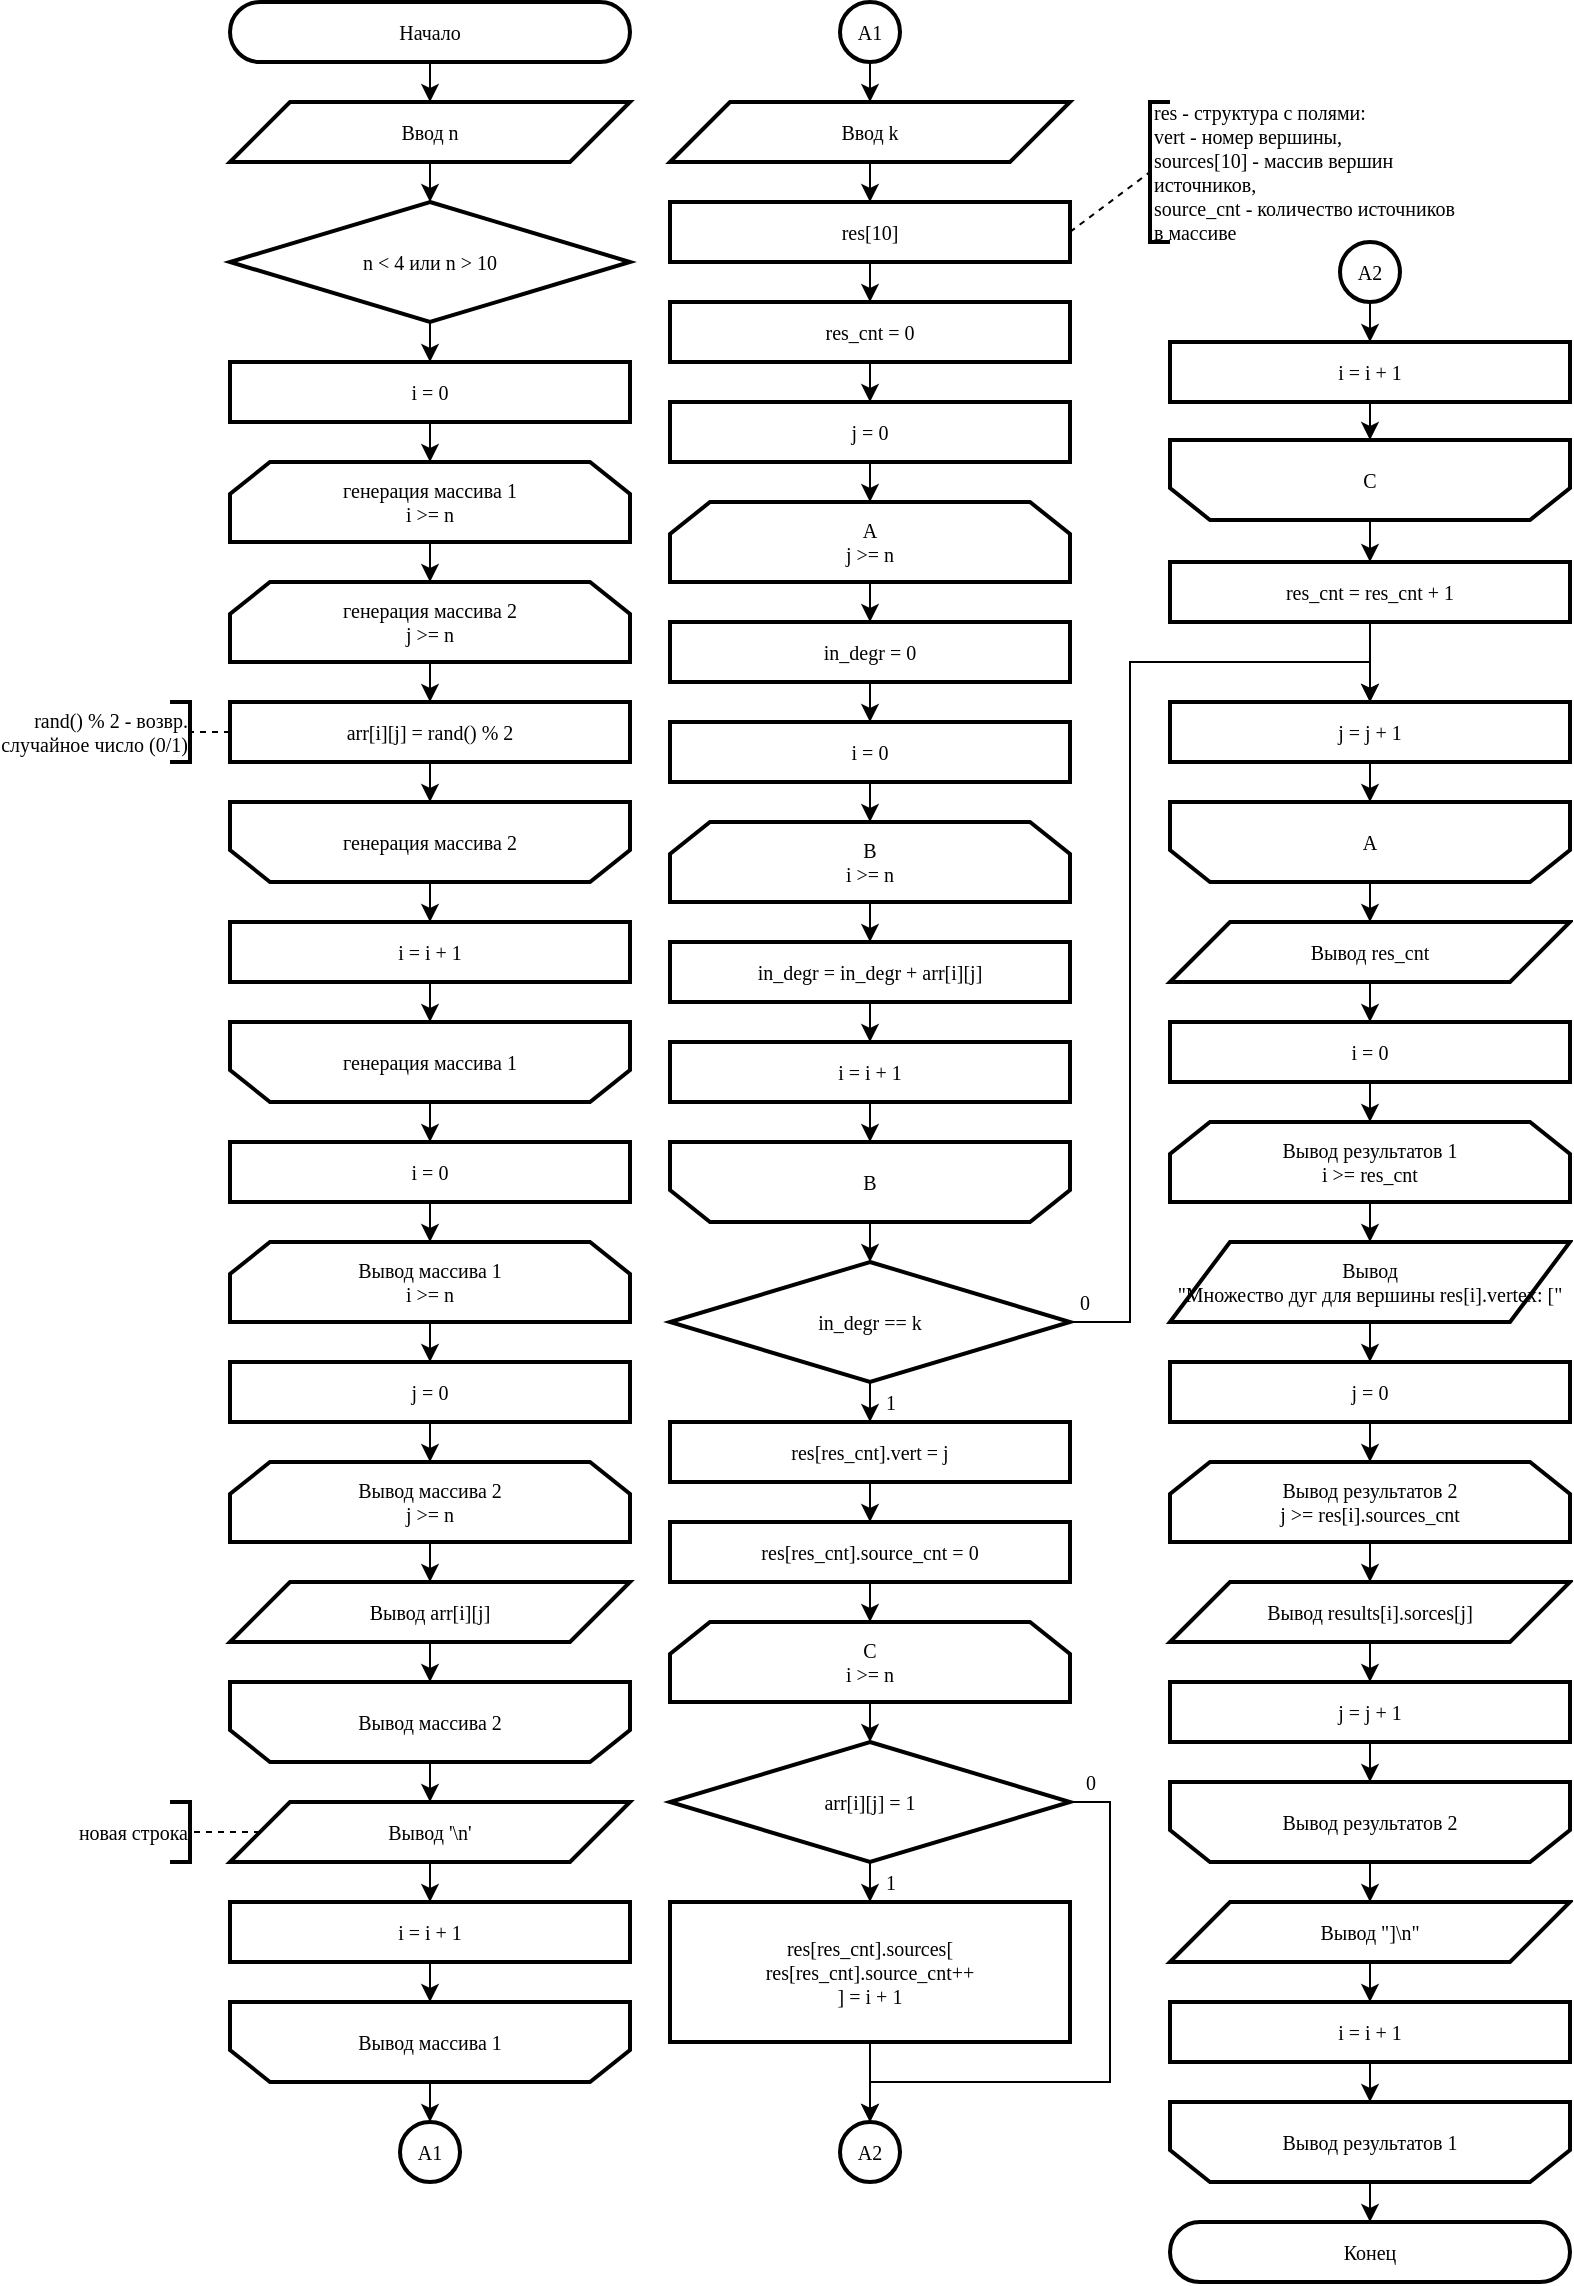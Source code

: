 <mxfile>
    <diagram id="PtYTKRtOxx6XsB6GWEYa" name="Page-1">
        <mxGraphModel dx="1102" dy="779" grid="1" gridSize="10" guides="1" tooltips="1" connect="1" arrows="1" fold="1" page="1" pageScale="1" pageWidth="827" pageHeight="1169" math="0" shadow="0">
            <root>
                <mxCell id="0"/>
                <mxCell id="1" parent="0"/>
                <mxCell id="13" style="edgeStyle=none;html=1;exitX=0.5;exitY=1;exitDx=0;exitDy=0;entryX=0.5;entryY=0;entryDx=0;entryDy=0;fontFamily=JetBrainsMono Nerd Font;fontSize=10;" parent="1" source="4" target="16" edge="1">
                    <mxGeometry relative="1" as="geometry">
                        <mxPoint x="250" y="64" as="targetPoint"/>
                    </mxGeometry>
                </mxCell>
                <mxCell id="4" value="Начало" style="rounded=1;whiteSpace=wrap;html=1;arcSize=50;container=0;strokeWidth=2;fontFamily=JetBrainsMono Nerd Font;fontSize=10;" parent="1" vertex="1">
                    <mxGeometry x="150" y="14" width="200" height="30" as="geometry"/>
                </mxCell>
                <mxCell id="5" value="Конец" style="rounded=1;whiteSpace=wrap;html=1;arcSize=50;container=0;strokeWidth=2;fontFamily=JetBrainsMono Nerd Font;fontSize=10;" parent="1" vertex="1">
                    <mxGeometry x="620" y="1124" width="200" height="30" as="geometry"/>
                </mxCell>
                <mxCell id="20" style="edgeStyle=none;html=1;exitX=0.5;exitY=1;exitDx=0;exitDy=0;entryX=0.5;entryY=0;entryDx=0;entryDy=0;fontFamily=JetBrainsMono Nerd Font;fontSize=10;" parent="1" source="16" target="19" edge="1">
                    <mxGeometry relative="1" as="geometry"/>
                </mxCell>
                <mxCell id="16" value="Ввод n" style="shape=parallelogram;perimeter=parallelogramPerimeter;whiteSpace=wrap;html=1;fixedSize=1;size=30;container=0;strokeWidth=2;fontFamily=JetBrainsMono Nerd Font;fontSize=10;" parent="1" vertex="1">
                    <mxGeometry x="150.0" y="64" width="200" height="30" as="geometry"/>
                </mxCell>
                <mxCell id="24" style="edgeStyle=none;html=1;exitX=0.5;exitY=1;exitDx=0;exitDy=0;entryX=0.5;entryY=0;entryDx=0;entryDy=0;fontFamily=JetBrainsMono Nerd Font;fontSize=10;" parent="1" source="19" target="23" edge="1">
                    <mxGeometry relative="1" as="geometry"/>
                </mxCell>
                <mxCell id="19" value="n &amp;lt; 4 или n &amp;gt; 10" style="rhombus;whiteSpace=wrap;html=1;strokeWidth=2;fontFamily=JetBrainsMono Nerd Font;fontSize=10;" parent="1" vertex="1">
                    <mxGeometry x="150" y="114" width="200" height="60" as="geometry"/>
                </mxCell>
                <mxCell id="30" style="edgeStyle=none;html=1;exitX=0.5;exitY=1;exitDx=0;exitDy=0;entryX=0.5;entryY=0;entryDx=0;entryDy=0;fontFamily=JetBrainsMono Nerd Font;fontSize=10;" parent="1" source="21" target="28" edge="1">
                    <mxGeometry relative="1" as="geometry"/>
                </mxCell>
                <mxCell id="21" value="генерация массива 1&lt;br&gt;i &amp;gt;= n" style="shape=loopLimit;whiteSpace=wrap;html=1;fontFamily=JetBrainsMono Nerd Font;strokeWidth=2;size=20;fontSize=10;" parent="1" vertex="1">
                    <mxGeometry x="150" y="244" width="200" height="40" as="geometry"/>
                </mxCell>
                <mxCell id="58" style="edgeStyle=none;html=1;exitX=0.5;exitY=0;exitDx=0;exitDy=0;entryX=0.5;entryY=0;entryDx=0;entryDy=0;fontFamily=JetBrainsMono Nerd Font;fontSize=10;" parent="1" source="22" target="42" edge="1">
                    <mxGeometry relative="1" as="geometry"/>
                </mxCell>
                <mxCell id="22" value="генерация массива 1" style="shape=loopLimit;whiteSpace=wrap;html=1;fontFamily=JetBrainsMono Nerd Font;strokeWidth=2;size=20;direction=west;fontSize=10;" parent="1" vertex="1">
                    <mxGeometry x="150" y="524" width="200" height="40" as="geometry"/>
                </mxCell>
                <mxCell id="25" style="edgeStyle=none;html=1;exitX=0.5;exitY=1;exitDx=0;exitDy=0;entryX=0.5;entryY=0;entryDx=0;entryDy=0;fontFamily=JetBrainsMono Nerd Font;fontSize=10;" parent="1" source="23" target="21" edge="1">
                    <mxGeometry relative="1" as="geometry"/>
                </mxCell>
                <mxCell id="23" value="i = 0" style="rounded=0;whiteSpace=wrap;html=1;strokeWidth=2;fontFamily=JetBrainsMono Nerd Font;fontSize=10;" parent="1" vertex="1">
                    <mxGeometry x="150" y="194" width="200" height="30" as="geometry"/>
                </mxCell>
                <mxCell id="27" style="edgeStyle=none;html=1;exitX=0.5;exitY=1;exitDx=0;exitDy=0;entryX=0.5;entryY=1;entryDx=0;entryDy=0;fontFamily=JetBrainsMono Nerd Font;fontSize=10;" parent="1" source="26" target="22" edge="1">
                    <mxGeometry relative="1" as="geometry"/>
                </mxCell>
                <mxCell id="26" value="i = i + 1" style="rounded=0;whiteSpace=wrap;html=1;strokeWidth=2;fontFamily=JetBrainsMono Nerd Font;fontSize=10;" parent="1" vertex="1">
                    <mxGeometry x="150" y="474" width="200" height="30" as="geometry"/>
                </mxCell>
                <mxCell id="36" style="edgeStyle=none;html=1;exitX=0.5;exitY=1;exitDx=0;exitDy=0;entryX=0.5;entryY=0;entryDx=0;entryDy=0;fontFamily=JetBrainsMono Nerd Font;fontSize=10;" parent="1" source="28" target="33" edge="1">
                    <mxGeometry relative="1" as="geometry"/>
                </mxCell>
                <mxCell id="28" value="генерация массива 2&lt;br&gt;j &amp;gt;= n" style="shape=loopLimit;whiteSpace=wrap;html=1;fontFamily=JetBrainsMono Nerd Font;strokeWidth=2;size=20;fontSize=10;" parent="1" vertex="1">
                    <mxGeometry x="150" y="304" width="200" height="40" as="geometry"/>
                </mxCell>
                <mxCell id="31" style="edgeStyle=none;html=1;exitX=0.5;exitY=0;exitDx=0;exitDy=0;entryX=0.5;entryY=0;entryDx=0;entryDy=0;fontFamily=JetBrainsMono Nerd Font;fontSize=10;" parent="1" source="29" target="26" edge="1">
                    <mxGeometry relative="1" as="geometry"/>
                </mxCell>
                <mxCell id="29" value="генерация массива 2" style="shape=loopLimit;whiteSpace=wrap;html=1;fontFamily=JetBrainsMono Nerd Font;strokeWidth=2;size=20;direction=west;fontSize=10;" parent="1" vertex="1">
                    <mxGeometry x="150" y="414" width="200" height="40" as="geometry"/>
                </mxCell>
                <mxCell id="37" style="edgeStyle=none;html=1;exitX=0.5;exitY=1;exitDx=0;exitDy=0;entryX=0.5;entryY=1;entryDx=0;entryDy=0;fontFamily=JetBrainsMono Nerd Font;fontSize=10;" parent="1" source="33" target="29" edge="1">
                    <mxGeometry relative="1" as="geometry"/>
                </mxCell>
                <mxCell id="33" value="arr[i][j] = rand() % 2" style="rounded=0;whiteSpace=wrap;html=1;strokeWidth=2;fontFamily=JetBrainsMono Nerd Font;fontSize=10;" parent="1" vertex="1">
                    <mxGeometry x="150" y="364" width="200" height="30" as="geometry"/>
                </mxCell>
                <mxCell id="34" value="rand() % 2 - возвр.&lt;br style=&quot;font-size: 10px;&quot;&gt;случайное число (0/1)" style="strokeWidth=2;html=1;shape=mxgraph.flowchart.annotation_1;align=right;pointerEvents=1;fontFamily=JetBrainsMono Nerd Font;fontSize=10;direction=west;" parent="1" vertex="1">
                    <mxGeometry x="120" y="364" width="10" height="30" as="geometry"/>
                </mxCell>
                <mxCell id="35" style="edgeStyle=none;html=1;exitX=0;exitY=0.5;exitDx=0;exitDy=0;entryX=0;entryY=0.5;entryDx=0;entryDy=0;entryPerimeter=0;fontFamily=JetBrainsMono Nerd Font;endArrow=none;endFill=0;dashed=1;fontSize=10;" parent="1" source="33" target="34" edge="1">
                    <mxGeometry relative="1" as="geometry">
                        <mxPoint x="380" y="379" as="sourcePoint"/>
                    </mxGeometry>
                </mxCell>
                <mxCell id="136" style="edgeStyle=orthogonalEdgeStyle;rounded=0;html=1;exitX=0.5;exitY=1;exitDx=0;exitDy=0;entryX=0.5;entryY=0;entryDx=0;entryDy=0;fontFamily=JetBrainsMono Nerd Font;fontSize=10;" parent="1" source="39" target="135" edge="1">
                    <mxGeometry relative="1" as="geometry"/>
                </mxCell>
                <mxCell id="39" value="Вывод массива 1&lt;br&gt;i &amp;gt;= n" style="shape=loopLimit;whiteSpace=wrap;html=1;fontFamily=JetBrainsMono Nerd Font;strokeWidth=2;size=20;fontSize=10;" parent="1" vertex="1">
                    <mxGeometry x="150" y="634" width="200" height="40" as="geometry"/>
                </mxCell>
                <mxCell id="60" style="edgeStyle=none;html=1;exitX=0.5;exitY=0;exitDx=0;exitDy=0;entryX=0.5;entryY=0;entryDx=0;entryDy=0;fontFamily=JetBrainsMono Nerd Font;fontSize=10;" parent="1" source="40" target="59" edge="1">
                    <mxGeometry relative="1" as="geometry"/>
                </mxCell>
                <mxCell id="40" value="Вывод массива 1" style="shape=loopLimit;whiteSpace=wrap;html=1;fontFamily=JetBrainsMono Nerd Font;strokeWidth=2;size=20;direction=west;fontSize=10;" parent="1" vertex="1">
                    <mxGeometry x="150" y="1014" width="200" height="40" as="geometry"/>
                </mxCell>
                <mxCell id="41" style="edgeStyle=none;html=1;exitX=0.5;exitY=1;exitDx=0;exitDy=0;entryX=0.5;entryY=0;entryDx=0;entryDy=0;fontFamily=JetBrainsMono Nerd Font;fontSize=10;" parent="1" source="42" target="39" edge="1">
                    <mxGeometry relative="1" as="geometry"/>
                </mxCell>
                <mxCell id="42" value="i = 0" style="rounded=0;whiteSpace=wrap;html=1;strokeWidth=2;fontFamily=JetBrainsMono Nerd Font;fontSize=10;" parent="1" vertex="1">
                    <mxGeometry x="150" y="584" width="200" height="30" as="geometry"/>
                </mxCell>
                <mxCell id="43" style="edgeStyle=none;html=1;exitX=0.5;exitY=1;exitDx=0;exitDy=0;entryX=0.5;entryY=1;entryDx=0;entryDy=0;fontFamily=JetBrainsMono Nerd Font;fontSize=10;" parent="1" source="44" target="40" edge="1">
                    <mxGeometry relative="1" as="geometry"/>
                </mxCell>
                <mxCell id="44" value="i = i + 1" style="rounded=0;whiteSpace=wrap;html=1;strokeWidth=2;fontFamily=JetBrainsMono Nerd Font;fontSize=10;" parent="1" vertex="1">
                    <mxGeometry x="150" y="964" width="200" height="30" as="geometry"/>
                </mxCell>
                <mxCell id="45" style="edgeStyle=none;html=1;exitX=0.5;exitY=1;exitDx=0;exitDy=0;entryX=0.5;entryY=0;entryDx=0;entryDy=0;fontFamily=JetBrainsMono Nerd Font;fontSize=10;" parent="1" source="46" target="51" edge="1">
                    <mxGeometry relative="1" as="geometry">
                        <mxPoint x="250" y="808" as="targetPoint"/>
                    </mxGeometry>
                </mxCell>
                <mxCell id="46" value="Вывод массива 2&lt;br&gt;j &amp;gt;= n" style="shape=loopLimit;whiteSpace=wrap;html=1;fontFamily=JetBrainsMono Nerd Font;strokeWidth=2;size=20;fontSize=10;" parent="1" vertex="1">
                    <mxGeometry x="150" y="744" width="200" height="40" as="geometry"/>
                </mxCell>
                <mxCell id="54" style="edgeStyle=none;html=1;exitX=0.5;exitY=0;exitDx=0;exitDy=0;entryX=0.5;entryY=0;entryDx=0;entryDy=0;fontFamily=JetBrainsMono Nerd Font;fontSize=10;" parent="1" source="48" target="52" edge="1">
                    <mxGeometry relative="1" as="geometry"/>
                </mxCell>
                <mxCell id="48" value="Вывод массива 2" style="shape=loopLimit;whiteSpace=wrap;html=1;fontFamily=JetBrainsMono Nerd Font;strokeWidth=2;size=20;direction=west;fontSize=10;" parent="1" vertex="1">
                    <mxGeometry x="150" y="854" width="200" height="40" as="geometry"/>
                </mxCell>
                <mxCell id="49" style="edgeStyle=none;html=1;exitX=0.5;exitY=1;exitDx=0;exitDy=0;entryX=0.5;entryY=1;entryDx=0;entryDy=0;fontFamily=JetBrainsMono Nerd Font;fontSize=10;" parent="1" source="51" target="48" edge="1">
                    <mxGeometry relative="1" as="geometry">
                        <mxPoint x="250" y="838" as="sourcePoint"/>
                    </mxGeometry>
                </mxCell>
                <mxCell id="51" value="Вывод arr[i][j]" style="shape=parallelogram;perimeter=parallelogramPerimeter;whiteSpace=wrap;html=1;fixedSize=1;size=30;container=0;strokeWidth=2;fontFamily=JetBrainsMono Nerd Font;fontSize=10;" parent="1" vertex="1">
                    <mxGeometry x="150.0" y="804" width="200" height="30" as="geometry"/>
                </mxCell>
                <mxCell id="55" style="edgeStyle=none;html=1;exitX=0.5;exitY=1;exitDx=0;exitDy=0;entryX=0.5;entryY=0;entryDx=0;entryDy=0;fontFamily=JetBrainsMono Nerd Font;fontSize=10;" parent="1" source="52" target="44" edge="1">
                    <mxGeometry relative="1" as="geometry"/>
                </mxCell>
                <mxCell id="52" value="Вывод &#39;\n&#39;" style="shape=parallelogram;perimeter=parallelogramPerimeter;whiteSpace=wrap;html=1;fixedSize=1;size=30;container=0;strokeWidth=2;fontFamily=JetBrainsMono Nerd Font;fontSize=10;" parent="1" vertex="1">
                    <mxGeometry x="150.0" y="914" width="200" height="30" as="geometry"/>
                </mxCell>
                <mxCell id="56" value="новая строка" style="strokeWidth=2;html=1;shape=mxgraph.flowchart.annotation_1;align=right;pointerEvents=1;fontFamily=JetBrainsMono Nerd Font;fontSize=10;direction=west;" parent="1" vertex="1">
                    <mxGeometry x="120" y="914" width="10" height="30" as="geometry"/>
                </mxCell>
                <mxCell id="57" style="edgeStyle=none;html=1;exitX=0;exitY=0.5;exitDx=0;exitDy=0;entryX=0;entryY=0.5;entryDx=0;entryDy=0;entryPerimeter=0;fontFamily=JetBrainsMono Nerd Font;endArrow=none;endFill=0;dashed=1;fontSize=10;" parent="1" source="52" target="56" edge="1">
                    <mxGeometry relative="1" as="geometry">
                        <mxPoint x="300.0" y="929" as="sourcePoint"/>
                    </mxGeometry>
                </mxCell>
                <mxCell id="59" value="A1" style="ellipse;whiteSpace=wrap;html=1;aspect=fixed;fontFamily=JetBrainsMono Nerd Font;strokeWidth=2;fontSize=10;" parent="1" vertex="1">
                    <mxGeometry x="235" y="1074" width="30" height="30" as="geometry"/>
                </mxCell>
                <mxCell id="63" style="edgeStyle=none;html=1;exitX=0.5;exitY=1;exitDx=0;exitDy=0;entryX=0.5;entryY=0;entryDx=0;entryDy=0;fontFamily=JetBrainsMono Nerd Font;fontSize=10;" parent="1" source="61" target="62" edge="1">
                    <mxGeometry relative="1" as="geometry"/>
                </mxCell>
                <mxCell id="61" value="A1" style="ellipse;whiteSpace=wrap;html=1;aspect=fixed;fontFamily=JetBrainsMono Nerd Font;strokeWidth=2;fontSize=10;" parent="1" vertex="1">
                    <mxGeometry x="455" y="14" width="30" height="30" as="geometry"/>
                </mxCell>
                <mxCell id="102" style="edgeStyle=none;html=1;exitX=0.5;exitY=1;exitDx=0;exitDy=0;entryX=0.5;entryY=0;entryDx=0;entryDy=0;fontFamily=JetBrainsMono Nerd Font;fontSize=10;" parent="1" source="62" target="101" edge="1">
                    <mxGeometry relative="1" as="geometry"/>
                </mxCell>
                <mxCell id="62" value="Ввод k" style="shape=parallelogram;perimeter=parallelogramPerimeter;whiteSpace=wrap;html=1;fixedSize=1;size=30;container=0;strokeWidth=2;fontFamily=JetBrainsMono Nerd Font;fontSize=10;" parent="1" vertex="1">
                    <mxGeometry x="370.0" y="64" width="200" height="30" as="geometry"/>
                </mxCell>
                <mxCell id="73" style="edgeStyle=none;html=1;exitX=0.5;exitY=1;exitDx=0;exitDy=0;entryX=0.5;entryY=0;entryDx=0;entryDy=0;fontFamily=JetBrainsMono Nerd Font;fontSize=10;" parent="1" source="64" target="72" edge="1">
                    <mxGeometry relative="1" as="geometry"/>
                </mxCell>
                <mxCell id="64" value="A&lt;br&gt;j &amp;gt;= n" style="shape=loopLimit;whiteSpace=wrap;html=1;fontFamily=JetBrainsMono Nerd Font;strokeWidth=2;size=20;fontSize=10;" parent="1" vertex="1">
                    <mxGeometry x="370" y="264" width="200" height="40" as="geometry"/>
                </mxCell>
                <mxCell id="71" style="edgeStyle=none;html=1;exitX=0.5;exitY=1;exitDx=0;exitDy=0;entryX=0.5;entryY=0;entryDx=0;entryDy=0;fontFamily=JetBrainsMono Nerd Font;fontSize=10;" parent="1" source="67" target="64" edge="1">
                    <mxGeometry relative="1" as="geometry"/>
                </mxCell>
                <mxCell id="67" value="j = 0" style="rounded=0;whiteSpace=wrap;html=1;strokeWidth=2;fontFamily=JetBrainsMono Nerd Font;fontSize=10;" parent="1" vertex="1">
                    <mxGeometry x="370" y="214" width="200" height="30" as="geometry"/>
                </mxCell>
                <mxCell id="75" style="edgeStyle=none;html=1;exitX=0.5;exitY=1;exitDx=0;exitDy=0;entryX=0.5;entryY=0;entryDx=0;entryDy=0;fontFamily=JetBrainsMono Nerd Font;fontSize=10;" parent="1" source="72" target="74" edge="1">
                    <mxGeometry relative="1" as="geometry"/>
                </mxCell>
                <mxCell id="72" value="in_degr = 0" style="rounded=0;whiteSpace=wrap;html=1;strokeWidth=2;fontFamily=JetBrainsMono Nerd Font;fontSize=10;" parent="1" vertex="1">
                    <mxGeometry x="370" y="324" width="200" height="30" as="geometry"/>
                </mxCell>
                <mxCell id="82" style="edgeStyle=none;html=1;exitX=0.5;exitY=1;exitDx=0;exitDy=0;entryX=0.5;entryY=0;entryDx=0;entryDy=0;fontFamily=JetBrainsMono Nerd Font;fontSize=10;" parent="1" source="74" target="76" edge="1">
                    <mxGeometry relative="1" as="geometry"/>
                </mxCell>
                <mxCell id="74" value="i = 0" style="rounded=0;whiteSpace=wrap;html=1;strokeWidth=2;fontFamily=JetBrainsMono Nerd Font;fontSize=10;" parent="1" vertex="1">
                    <mxGeometry x="370" y="374" width="200" height="30" as="geometry"/>
                </mxCell>
                <mxCell id="81" style="edgeStyle=none;html=1;exitX=0.5;exitY=1;exitDx=0;exitDy=0;entryX=0.5;entryY=0;entryDx=0;entryDy=0;fontFamily=JetBrainsMono Nerd Font;fontSize=10;" parent="1" source="76" target="80" edge="1">
                    <mxGeometry relative="1" as="geometry"/>
                </mxCell>
                <mxCell id="76" value="B&lt;br&gt;i &amp;gt;= n" style="shape=loopLimit;whiteSpace=wrap;html=1;fontFamily=JetBrainsMono Nerd Font;strokeWidth=2;size=20;fontSize=10;" parent="1" vertex="1">
                    <mxGeometry x="370" y="424" width="200" height="40" as="geometry"/>
                </mxCell>
                <mxCell id="89" style="edgeStyle=none;html=1;exitX=0.5;exitY=0;exitDx=0;exitDy=0;entryX=0.5;entryY=0;entryDx=0;entryDy=0;fontFamily=JetBrainsMono Nerd Font;fontSize=10;" parent="1" source="77" target="88" edge="1">
                    <mxGeometry relative="1" as="geometry"/>
                </mxCell>
                <mxCell id="77" value="B" style="shape=loopLimit;whiteSpace=wrap;html=1;fontFamily=JetBrainsMono Nerd Font;strokeWidth=2;size=20;direction=west;fontSize=10;" parent="1" vertex="1">
                    <mxGeometry x="370" y="584" width="200" height="40" as="geometry"/>
                </mxCell>
                <mxCell id="79" style="edgeStyle=none;html=1;exitX=0.5;exitY=1;exitDx=0;exitDy=0;entryX=0.5;entryY=1;entryDx=0;entryDy=0;fontFamily=JetBrainsMono Nerd Font;fontSize=10;" parent="1" source="78" target="77" edge="1">
                    <mxGeometry relative="1" as="geometry"/>
                </mxCell>
                <mxCell id="78" value="i = i + 1" style="rounded=0;whiteSpace=wrap;html=1;strokeWidth=2;fontFamily=JetBrainsMono Nerd Font;fontSize=10;" parent="1" vertex="1">
                    <mxGeometry x="370" y="534" width="200" height="30" as="geometry"/>
                </mxCell>
                <mxCell id="87" style="edgeStyle=none;html=1;exitX=0.5;exitY=1;exitDx=0;exitDy=0;entryX=0.5;entryY=0;entryDx=0;entryDy=0;fontSize=10;fontFamily=JetBrainsMono Nerd Font;" parent="1" source="80" target="78" edge="1">
                    <mxGeometry relative="1" as="geometry"/>
                </mxCell>
                <mxCell id="80" value="in_degr = in_degr + arr[i][j]" style="rounded=0;whiteSpace=wrap;html=1;strokeWidth=2;fontFamily=JetBrainsMono Nerd Font;fontSize=10;" parent="1" vertex="1">
                    <mxGeometry x="370" y="484" width="200" height="30" as="geometry"/>
                </mxCell>
                <mxCell id="94" value="1" style="edgeStyle=none;html=1;exitX=0.5;exitY=1;exitDx=0;exitDy=0;entryX=0.5;entryY=0;entryDx=0;entryDy=0;fontFamily=JetBrainsMono Nerd Font;fontSize=10;" parent="1" source="88" target="90" edge="1">
                    <mxGeometry y="10" relative="1" as="geometry">
                        <mxPoint as="offset"/>
                    </mxGeometry>
                </mxCell>
                <mxCell id="114" value="0" style="edgeStyle=orthogonalEdgeStyle;rounded=0;html=1;exitX=1;exitY=0.5;exitDx=0;exitDy=0;entryX=0.5;entryY=0;entryDx=0;entryDy=0;fontFamily=JetBrainsMono Nerd Font;fontSize=10;" parent="1" source="88" target="120" edge="1">
                    <mxGeometry x="-0.974" y="10" relative="1" as="geometry">
                        <mxPoint x="470" y="1254" as="targetPoint"/>
                        <Array as="points">
                            <mxPoint x="600" y="674"/>
                            <mxPoint x="600" y="344"/>
                            <mxPoint x="720" y="344"/>
                        </Array>
                        <mxPoint as="offset"/>
                    </mxGeometry>
                </mxCell>
                <mxCell id="88" value="in_degr == k" style="rhombus;whiteSpace=wrap;html=1;strokeWidth=2;fontFamily=JetBrainsMono Nerd Font;fontSize=10;" parent="1" vertex="1">
                    <mxGeometry x="370" y="644" width="200" height="60" as="geometry"/>
                </mxCell>
                <mxCell id="96" style="edgeStyle=none;html=1;exitX=0.5;exitY=1;exitDx=0;exitDy=0;entryX=0.5;entryY=0;entryDx=0;entryDy=0;fontFamily=JetBrainsMono Nerd Font;fontSize=10;" parent="1" source="90" target="95" edge="1">
                    <mxGeometry relative="1" as="geometry"/>
                </mxCell>
                <mxCell id="90" value="res[res_cnt].vert = j" style="rounded=0;whiteSpace=wrap;html=1;strokeWidth=2;fontFamily=JetBrainsMono Nerd Font;fontSize=10;" parent="1" vertex="1">
                    <mxGeometry x="370" y="724" width="200" height="30" as="geometry"/>
                </mxCell>
                <mxCell id="93" style="edgeStyle=none;html=1;exitX=0.5;exitY=1;exitDx=0;exitDy=0;entryX=0.5;entryY=0;entryDx=0;entryDy=0;fontFamily=JetBrainsMono Nerd Font;fontSize=10;" parent="1" source="91" target="67" edge="1">
                    <mxGeometry relative="1" as="geometry"/>
                </mxCell>
                <mxCell id="91" value="res_cnt = 0" style="rounded=0;whiteSpace=wrap;html=1;strokeWidth=2;fontFamily=JetBrainsMono Nerd Font;fontSize=10;" parent="1" vertex="1">
                    <mxGeometry x="370" y="164" width="200" height="30" as="geometry"/>
                </mxCell>
                <mxCell id="109" style="edgeStyle=none;html=1;exitX=0.5;exitY=1;exitDx=0;exitDy=0;entryX=0.5;entryY=0;entryDx=0;entryDy=0;fontFamily=JetBrainsMono Nerd Font;fontSize=10;" parent="1" source="95" target="97" edge="1">
                    <mxGeometry relative="1" as="geometry"/>
                </mxCell>
                <mxCell id="95" value="res[res_cnt].source_cnt = 0" style="rounded=0;whiteSpace=wrap;html=1;strokeWidth=2;fontFamily=JetBrainsMono Nerd Font;fontSize=10;" parent="1" vertex="1">
                    <mxGeometry x="370" y="774" width="200" height="30" as="geometry"/>
                </mxCell>
                <mxCell id="108" style="edgeStyle=none;html=1;exitX=0.5;exitY=1;exitDx=0;exitDy=0;entryX=0.5;entryY=0;entryDx=0;entryDy=0;fontFamily=JetBrainsMono Nerd Font;fontSize=10;" parent="1" source="97" target="107" edge="1">
                    <mxGeometry relative="1" as="geometry"/>
                </mxCell>
                <mxCell id="97" value="C&lt;br&gt;i &amp;gt;= n" style="shape=loopLimit;whiteSpace=wrap;html=1;fontFamily=JetBrainsMono Nerd Font;strokeWidth=2;size=20;fontSize=10;" parent="1" vertex="1">
                    <mxGeometry x="370" y="824" width="200" height="40" as="geometry"/>
                </mxCell>
                <mxCell id="99" value="res - структура с полями:&lt;br style=&quot;font-size: 10px;&quot;&gt;vert - номер вершины,&lt;br style=&quot;font-size: 10px;&quot;&gt;sources[10] - массив вершин&lt;br style=&quot;font-size: 10px;&quot;&gt;источников,&lt;br style=&quot;font-size: 10px;&quot;&gt;source_cnt - количество источников&lt;br style=&quot;font-size: 10px;&quot;&gt;в массиве" style="strokeWidth=2;html=1;shape=mxgraph.flowchart.annotation_1;align=left;pointerEvents=1;fontFamily=JetBrainsMono Nerd Font;fontSize=10;" parent="1" vertex="1">
                    <mxGeometry x="610" y="64" width="10" height="70" as="geometry"/>
                </mxCell>
                <mxCell id="100" style="edgeStyle=none;html=1;entryX=0;entryY=0.5;entryDx=0;entryDy=0;entryPerimeter=0;fontFamily=JetBrainsMono Nerd Font;endArrow=none;endFill=0;dashed=1;exitX=1;exitY=0.5;exitDx=0;exitDy=0;fontSize=10;" parent="1" source="101" target="99" edge="1">
                    <mxGeometry relative="1" as="geometry">
                        <mxPoint x="650" y="84" as="sourcePoint"/>
                    </mxGeometry>
                </mxCell>
                <mxCell id="103" style="edgeStyle=none;html=1;exitX=0.5;exitY=1;exitDx=0;exitDy=0;entryX=0.5;entryY=0;entryDx=0;entryDy=0;fontFamily=JetBrainsMono Nerd Font;fontSize=10;" parent="1" source="101" target="91" edge="1">
                    <mxGeometry relative="1" as="geometry"/>
                </mxCell>
                <mxCell id="101" value="res[10]" style="rounded=0;whiteSpace=wrap;html=1;strokeWidth=2;fontFamily=JetBrainsMono Nerd Font;fontSize=10;" parent="1" vertex="1">
                    <mxGeometry x="370" y="114" width="200" height="30" as="geometry"/>
                </mxCell>
                <mxCell id="111" value="1" style="edgeStyle=none;html=1;exitX=0.5;exitY=1;exitDx=0;exitDy=0;entryX=0.5;entryY=0;entryDx=0;entryDy=0;fontFamily=JetBrainsMono Nerd Font;fontSize=10;" parent="1" source="107" target="110" edge="1">
                    <mxGeometry y="10" relative="1" as="geometry">
                        <mxPoint as="offset"/>
                    </mxGeometry>
                </mxCell>
                <mxCell id="113" value="0" style="edgeStyle=orthogonalEdgeStyle;html=1;exitX=1;exitY=0.5;exitDx=0;exitDy=0;entryX=0.5;entryY=0;entryDx=0;entryDy=0;fontFamily=JetBrainsMono Nerd Font;rounded=0;fontSize=10;" parent="1" source="107" edge="1">
                    <mxGeometry x="-0.933" y="10" relative="1" as="geometry">
                        <mxPoint x="470" y="1074" as="targetPoint"/>
                        <Array as="points">
                            <mxPoint x="590" y="914"/>
                            <mxPoint x="590" y="1054"/>
                            <mxPoint x="470" y="1054"/>
                        </Array>
                        <mxPoint as="offset"/>
                    </mxGeometry>
                </mxCell>
                <mxCell id="107" value="arr[i][j] = 1" style="rhombus;whiteSpace=wrap;html=1;strokeWidth=2;fontFamily=JetBrainsMono Nerd Font;fontSize=10;" parent="1" vertex="1">
                    <mxGeometry x="370" y="884" width="200" height="60" as="geometry"/>
                </mxCell>
                <mxCell id="112" style="edgeStyle=none;html=1;exitX=0.5;exitY=1;exitDx=0;exitDy=0;entryX=0.5;entryY=0;entryDx=0;entryDy=0;fontFamily=JetBrainsMono Nerd Font;fontSize=10;" parent="1" source="110" target="129" edge="1">
                    <mxGeometry relative="1" as="geometry">
                        <mxPoint x="470" y="1074" as="targetPoint"/>
                    </mxGeometry>
                </mxCell>
                <mxCell id="110" value="&lt;div style=&quot;border-color: var(--border-color); font-size: 10px;&quot;&gt;&lt;font style=&quot;font-size: 10px;&quot;&gt;res&lt;span style=&quot;border-color: var(--border-color); font-size: 10px;&quot; class=&quot;token punctuation&quot;&gt;[&lt;/span&gt;res_cnt&lt;span style=&quot;border-color: var(--border-color); font-size: 10px;&quot; class=&quot;token punctuation&quot;&gt;]&lt;/span&gt;.&lt;span style=&quot;background-color: initial; white-space: normal; font-size: 10px;&quot;&gt;sources&lt;/span&gt;&lt;span style=&quot;background-color: initial; white-space: normal; border-color: var(--border-color); font-size: 10px;&quot; class=&quot;token punctuation&quot;&gt;[&lt;/span&gt;&lt;/font&gt;&lt;/div&gt;&lt;div style=&quot;border-color: var(--border-color); font-size: 10px;&quot;&gt;&lt;font style=&quot;font-size: 10px;&quot;&gt;&lt;span style=&quot;background-color: initial; white-space: normal; font-size: 10px;&quot;&gt;res&lt;/span&gt;&lt;span style=&quot;background-color: initial; white-space: normal; border-color: var(--border-color); font-size: 10px;&quot; class=&quot;token punctuation&quot;&gt;[&lt;/span&gt;&lt;span style=&quot;background-color: initial; white-space: normal; font-size: 10px;&quot;&gt;res_cnt&lt;/span&gt;&lt;span style=&quot;background-color: initial; white-space: normal; border-color: var(--border-color); font-size: 10px;&quot; class=&quot;token punctuation&quot;&gt;]&lt;/span&gt;.&lt;span style=&quot;background-color: initial; white-space: normal; font-size: 10px;&quot;&gt;source_cnt&lt;/span&gt;&lt;span style=&quot;background-color: initial; white-space: normal; border-color: var(--border-color); font-size: 10px;&quot; class=&quot;token operator&quot;&gt;++&lt;/span&gt;&lt;/font&gt;&lt;/div&gt;&lt;div style=&quot;border-color: var(--border-color); font-size: 10px;&quot;&gt;&lt;font style=&quot;font-size: 10px;&quot;&gt;&lt;span style=&quot;background-color: initial; white-space: normal; border-color: var(--border-color); font-size: 10px;&quot; class=&quot;token punctuation&quot;&gt;]&amp;nbsp;&lt;/span&gt;=&lt;span style=&quot;background-color: initial; white-space: normal; font-size: 10px;&quot;&gt; i &lt;/span&gt;&lt;span style=&quot;background-color: initial; white-space: normal; border-color: var(--border-color); font-size: 10px;&quot; class=&quot;token operator&quot;&gt;+&lt;/span&gt;&lt;span style=&quot;background-color: initial; white-space: normal; font-size: 10px;&quot;&gt; &lt;/span&gt;&lt;span style=&quot;background-color: initial; white-space: normal; border-color: var(--border-color); font-size: 10px;&quot; class=&quot;token number&quot;&gt;1&lt;/span&gt;&lt;/font&gt;&lt;/div&gt;&lt;div style=&quot;border-color: var(--border-color); font-size: 10px;&quot;&gt;&lt;/div&gt;&lt;div style=&quot;border-color: var(--border-color); font-size: 10px;&quot;&gt;&lt;/div&gt;" style="rounded=0;whiteSpace=wrap;html=1;strokeWidth=2;fontFamily=JetBrainsMono Nerd Font;fontSize=10;align=center;" parent="1" vertex="1">
                    <mxGeometry x="370" y="964" width="200" height="70" as="geometry"/>
                </mxCell>
                <mxCell id="131" style="edgeStyle=orthogonalEdgeStyle;rounded=0;html=1;exitX=0.5;exitY=0;exitDx=0;exitDy=0;entryX=0.5;entryY=0;entryDx=0;entryDy=0;fontFamily=JetBrainsMono Nerd Font;fontSize=10;" parent="1" source="118" target="130" edge="1">
                    <mxGeometry relative="1" as="geometry"/>
                </mxCell>
                <mxCell id="118" value="A" style="shape=loopLimit;whiteSpace=wrap;html=1;fontFamily=JetBrainsMono Nerd Font;strokeWidth=2;size=20;direction=west;fontSize=10;" parent="1" vertex="1">
                    <mxGeometry x="620" y="414" width="200" height="40" as="geometry"/>
                </mxCell>
                <mxCell id="119" style="edgeStyle=none;html=1;exitX=0.5;exitY=1;exitDx=0;exitDy=0;entryX=0.5;entryY=1;entryDx=0;entryDy=0;fontFamily=JetBrainsMono Nerd Font;fontSize=10;" parent="1" source="120" target="118" edge="1">
                    <mxGeometry relative="1" as="geometry"/>
                </mxCell>
                <mxCell id="120" value="j = j + 1" style="rounded=0;whiteSpace=wrap;html=1;strokeWidth=2;fontFamily=JetBrainsMono Nerd Font;fontSize=10;" parent="1" vertex="1">
                    <mxGeometry x="620" y="364" width="200" height="30" as="geometry"/>
                </mxCell>
                <mxCell id="121" style="edgeStyle=orthogonalEdgeStyle;rounded=0;html=1;exitX=0.5;exitY=0;exitDx=0;exitDy=0;entryX=0.5;entryY=0;entryDx=0;entryDy=0;fontFamily=JetBrainsMono Nerd Font;fontSize=10;" parent="1" source="122" target="126" edge="1">
                    <mxGeometry relative="1" as="geometry"/>
                </mxCell>
                <mxCell id="122" value="C" style="shape=loopLimit;whiteSpace=wrap;html=1;fontFamily=JetBrainsMono Nerd Font;strokeWidth=2;size=20;direction=west;fontSize=10;" parent="1" vertex="1">
                    <mxGeometry x="620" y="233" width="200" height="40" as="geometry"/>
                </mxCell>
                <mxCell id="123" style="edgeStyle=none;html=1;exitX=0.5;exitY=1;exitDx=0;exitDy=0;entryX=0.5;entryY=1;entryDx=0;entryDy=0;fontFamily=JetBrainsMono Nerd Font;fontSize=10;" parent="1" source="124" target="122" edge="1">
                    <mxGeometry relative="1" as="geometry"/>
                </mxCell>
                <mxCell id="124" value="i = i + 1" style="rounded=0;whiteSpace=wrap;html=1;strokeWidth=2;fontFamily=JetBrainsMono Nerd Font;fontSize=10;" parent="1" vertex="1">
                    <mxGeometry x="620" y="184" width="200" height="30" as="geometry"/>
                </mxCell>
                <mxCell id="125" style="edgeStyle=orthogonalEdgeStyle;rounded=0;html=1;exitX=0.5;exitY=1;exitDx=0;exitDy=0;entryX=0.5;entryY=0;entryDx=0;entryDy=0;fontFamily=JetBrainsMono Nerd Font;fontSize=10;" parent="1" source="126" target="120" edge="1">
                    <mxGeometry relative="1" as="geometry"/>
                </mxCell>
                <mxCell id="126" value="res_cnt = res_cnt + 1" style="rounded=0;whiteSpace=wrap;html=1;strokeWidth=2;fontFamily=JetBrainsMono Nerd Font;fontSize=10;" parent="1" vertex="1">
                    <mxGeometry x="620" y="294" width="200" height="30" as="geometry"/>
                </mxCell>
                <mxCell id="128" style="edgeStyle=orthogonalEdgeStyle;rounded=0;html=1;exitX=0.5;exitY=1;exitDx=0;exitDy=0;entryX=0.5;entryY=0;entryDx=0;entryDy=0;fontFamily=JetBrainsMono Nerd Font;fontSize=10;" parent="1" source="127" target="124" edge="1">
                    <mxGeometry relative="1" as="geometry"/>
                </mxCell>
                <mxCell id="127" value="A2" style="ellipse;whiteSpace=wrap;html=1;aspect=fixed;fontFamily=JetBrainsMono Nerd Font;strokeWidth=2;fontSize=10;" parent="1" vertex="1">
                    <mxGeometry x="705" y="134" width="30" height="30" as="geometry"/>
                </mxCell>
                <mxCell id="129" value="A2" style="ellipse;whiteSpace=wrap;html=1;aspect=fixed;fontFamily=JetBrainsMono Nerd Font;strokeWidth=2;fontSize=10;" parent="1" vertex="1">
                    <mxGeometry x="455" y="1074" width="30" height="30" as="geometry"/>
                </mxCell>
                <mxCell id="139" style="edgeStyle=orthogonalEdgeStyle;rounded=0;html=1;exitX=0.5;exitY=1;exitDx=0;exitDy=0;entryX=0.5;entryY=0;entryDx=0;entryDy=0;fontFamily=JetBrainsMono Nerd Font;fontSize=10;" parent="1" source="130" target="138" edge="1">
                    <mxGeometry relative="1" as="geometry"/>
                </mxCell>
                <mxCell id="130" value="Вывод res_cnt" style="shape=parallelogram;perimeter=parallelogramPerimeter;whiteSpace=wrap;html=1;fixedSize=1;size=30;container=0;strokeWidth=2;fontFamily=JetBrainsMono Nerd Font;fontSize=10;" parent="1" vertex="1">
                    <mxGeometry x="620.0" y="474" width="200" height="30" as="geometry"/>
                </mxCell>
                <mxCell id="147" style="edgeStyle=orthogonalEdgeStyle;rounded=0;html=1;exitX=0.5;exitY=1;exitDx=0;exitDy=0;entryX=0.5;entryY=0;entryDx=0;entryDy=0;fontFamily=JetBrainsMono Nerd Font;fontSize=10;" parent="1" source="133" target="146" edge="1">
                    <mxGeometry relative="1" as="geometry"/>
                </mxCell>
                <mxCell id="133" value="Вывод результатов 1&lt;br&gt;i &amp;gt;= res_cnt" style="shape=loopLimit;whiteSpace=wrap;html=1;fontFamily=JetBrainsMono Nerd Font;strokeWidth=2;size=20;fontSize=10;" parent="1" vertex="1">
                    <mxGeometry x="620" y="574" width="200" height="40" as="geometry"/>
                </mxCell>
                <mxCell id="159" style="edgeStyle=orthogonalEdgeStyle;rounded=0;html=1;exitX=0.5;exitY=0;exitDx=0;exitDy=0;entryX=0.5;entryY=0;entryDx=0;entryDy=0;fontFamily=JetBrainsMono Nerd Font;fontSize=10;" parent="1" source="134" target="5" edge="1">
                    <mxGeometry relative="1" as="geometry"/>
                </mxCell>
                <mxCell id="134" value="Вывод результатов 1" style="shape=loopLimit;whiteSpace=wrap;html=1;fontFamily=JetBrainsMono Nerd Font;strokeWidth=2;size=20;direction=west;fontSize=10;" parent="1" vertex="1">
                    <mxGeometry x="620" y="1064" width="200" height="40" as="geometry"/>
                </mxCell>
                <mxCell id="137" style="edgeStyle=orthogonalEdgeStyle;rounded=0;html=1;exitX=0.5;exitY=1;exitDx=0;exitDy=0;entryX=0.5;entryY=0;entryDx=0;entryDy=0;fontFamily=JetBrainsMono Nerd Font;fontSize=10;" parent="1" source="135" target="46" edge="1">
                    <mxGeometry relative="1" as="geometry"/>
                </mxCell>
                <mxCell id="135" value="j = 0" style="rounded=0;whiteSpace=wrap;html=1;strokeWidth=2;fontFamily=JetBrainsMono Nerd Font;fontSize=10;" parent="1" vertex="1">
                    <mxGeometry x="150" y="694" width="200" height="30" as="geometry"/>
                </mxCell>
                <mxCell id="142" style="edgeStyle=orthogonalEdgeStyle;rounded=0;html=1;exitX=0.5;exitY=1;exitDx=0;exitDy=0;entryX=0.5;entryY=0;entryDx=0;entryDy=0;fontFamily=JetBrainsMono Nerd Font;fontSize=10;" parent="1" source="138" target="133" edge="1">
                    <mxGeometry relative="1" as="geometry"/>
                </mxCell>
                <mxCell id="138" value="i = 0" style="rounded=0;whiteSpace=wrap;html=1;strokeWidth=2;fontFamily=JetBrainsMono Nerd Font;fontSize=10;" parent="1" vertex="1">
                    <mxGeometry x="620" y="524" width="200" height="30" as="geometry"/>
                </mxCell>
                <mxCell id="141" style="edgeStyle=orthogonalEdgeStyle;rounded=0;html=1;exitX=0.5;exitY=1;exitDx=0;exitDy=0;entryX=0.5;entryY=1;entryDx=0;entryDy=0;fontFamily=JetBrainsMono Nerd Font;fontSize=10;" parent="1" source="140" target="134" edge="1">
                    <mxGeometry relative="1" as="geometry"/>
                </mxCell>
                <mxCell id="140" value="i = i + 1" style="rounded=0;whiteSpace=wrap;html=1;strokeWidth=2;fontFamily=JetBrainsMono Nerd Font;fontSize=10;" parent="1" vertex="1">
                    <mxGeometry x="620" y="1014" width="200" height="30" as="geometry"/>
                </mxCell>
                <mxCell id="154" style="edgeStyle=orthogonalEdgeStyle;rounded=0;html=1;exitX=0.5;exitY=1;exitDx=0;exitDy=0;entryX=0.5;entryY=0;entryDx=0;entryDy=0;fontFamily=JetBrainsMono Nerd Font;fontSize=10;" parent="1" source="143" target="144" edge="1">
                    <mxGeometry relative="1" as="geometry"/>
                </mxCell>
                <mxCell id="143" value="j = 0" style="rounded=0;whiteSpace=wrap;html=1;strokeWidth=2;fontFamily=JetBrainsMono Nerd Font;fontSize=10;" parent="1" vertex="1">
                    <mxGeometry x="620" y="694" width="200" height="30" as="geometry"/>
                </mxCell>
                <mxCell id="153" style="edgeStyle=orthogonalEdgeStyle;rounded=0;html=1;exitX=0.5;exitY=1;exitDx=0;exitDy=0;entryX=0.5;entryY=0;entryDx=0;entryDy=0;fontFamily=JetBrainsMono Nerd Font;fontSize=10;" parent="1" source="144" target="152" edge="1">
                    <mxGeometry relative="1" as="geometry"/>
                </mxCell>
                <mxCell id="144" value="Вывод результатов 2&lt;br&gt;j &amp;gt;= res[i].sources_cnt" style="shape=loopLimit;whiteSpace=wrap;html=1;fontFamily=JetBrainsMono Nerd Font;strokeWidth=2;size=20;fontSize=10;" parent="1" vertex="1">
                    <mxGeometry x="620" y="744" width="200" height="40" as="geometry"/>
                </mxCell>
                <mxCell id="157" style="edgeStyle=orthogonalEdgeStyle;rounded=0;html=1;exitX=0.5;exitY=0;exitDx=0;exitDy=0;entryX=0.5;entryY=0;entryDx=0;entryDy=0;fontFamily=JetBrainsMono Nerd Font;fontSize=10;" parent="1" source="145" target="156" edge="1">
                    <mxGeometry relative="1" as="geometry"/>
                </mxCell>
                <mxCell id="145" value="Вывод результатов 2" style="shape=loopLimit;whiteSpace=wrap;html=1;fontFamily=JetBrainsMono Nerd Font;strokeWidth=2;size=20;direction=west;fontSize=10;" parent="1" vertex="1">
                    <mxGeometry x="620" y="904" width="200" height="40" as="geometry"/>
                </mxCell>
                <mxCell id="148" style="edgeStyle=orthogonalEdgeStyle;rounded=0;html=1;exitX=0.5;exitY=1;exitDx=0;exitDy=0;entryX=0.5;entryY=0;entryDx=0;entryDy=0;fontFamily=JetBrainsMono Nerd Font;fontSize=10;" parent="1" source="146" target="143" edge="1">
                    <mxGeometry relative="1" as="geometry"/>
                </mxCell>
                <mxCell id="146" value="Вывод&lt;br&gt;&quot;Множество дуг для вершины res[i].vertex: [&quot;" style="shape=parallelogram;perimeter=parallelogramPerimeter;whiteSpace=wrap;html=1;fixedSize=1;size=30;container=0;strokeWidth=2;fontFamily=JetBrainsMono Nerd Font;fontSize=10;" parent="1" vertex="1">
                    <mxGeometry x="620" y="634" width="200" height="40" as="geometry"/>
                </mxCell>
                <mxCell id="151" style="edgeStyle=orthogonalEdgeStyle;rounded=0;html=1;exitX=0.5;exitY=1;exitDx=0;exitDy=0;entryX=0.5;entryY=1;entryDx=0;entryDy=0;fontFamily=JetBrainsMono Nerd Font;fontSize=10;" parent="1" source="150" target="145" edge="1">
                    <mxGeometry relative="1" as="geometry"/>
                </mxCell>
                <mxCell id="150" value="j = j + 1" style="rounded=0;whiteSpace=wrap;html=1;strokeWidth=2;fontFamily=JetBrainsMono Nerd Font;fontSize=10;" parent="1" vertex="1">
                    <mxGeometry x="620" y="854" width="200" height="30" as="geometry"/>
                </mxCell>
                <mxCell id="155" style="edgeStyle=orthogonalEdgeStyle;rounded=0;html=1;exitX=0.5;exitY=1;exitDx=0;exitDy=0;entryX=0.5;entryY=0;entryDx=0;entryDy=0;fontFamily=JetBrainsMono Nerd Font;fontSize=10;" parent="1" source="152" target="150" edge="1">
                    <mxGeometry relative="1" as="geometry"/>
                </mxCell>
                <mxCell id="152" value="Вывод results[i].sorces[j]" style="shape=parallelogram;perimeter=parallelogramPerimeter;whiteSpace=wrap;html=1;fixedSize=1;size=30;container=0;strokeWidth=2;fontFamily=JetBrainsMono Nerd Font;fontSize=10;" parent="1" vertex="1">
                    <mxGeometry x="620.0" y="804" width="200" height="30" as="geometry"/>
                </mxCell>
                <mxCell id="158" style="edgeStyle=orthogonalEdgeStyle;rounded=0;html=1;exitX=0.5;exitY=1;exitDx=0;exitDy=0;entryX=0.5;entryY=0;entryDx=0;entryDy=0;fontFamily=JetBrainsMono Nerd Font;fontSize=10;" parent="1" source="156" target="140" edge="1">
                    <mxGeometry relative="1" as="geometry"/>
                </mxCell>
                <mxCell id="156" value="Вывод &quot;]\n&quot;" style="shape=parallelogram;perimeter=parallelogramPerimeter;whiteSpace=wrap;html=1;fixedSize=1;size=30;container=0;strokeWidth=2;fontFamily=JetBrainsMono Nerd Font;fontSize=10;" parent="1" vertex="1">
                    <mxGeometry x="620.0" y="964" width="200" height="30" as="geometry"/>
                </mxCell>
            </root>
        </mxGraphModel>
    </diagram>
</mxfile>
